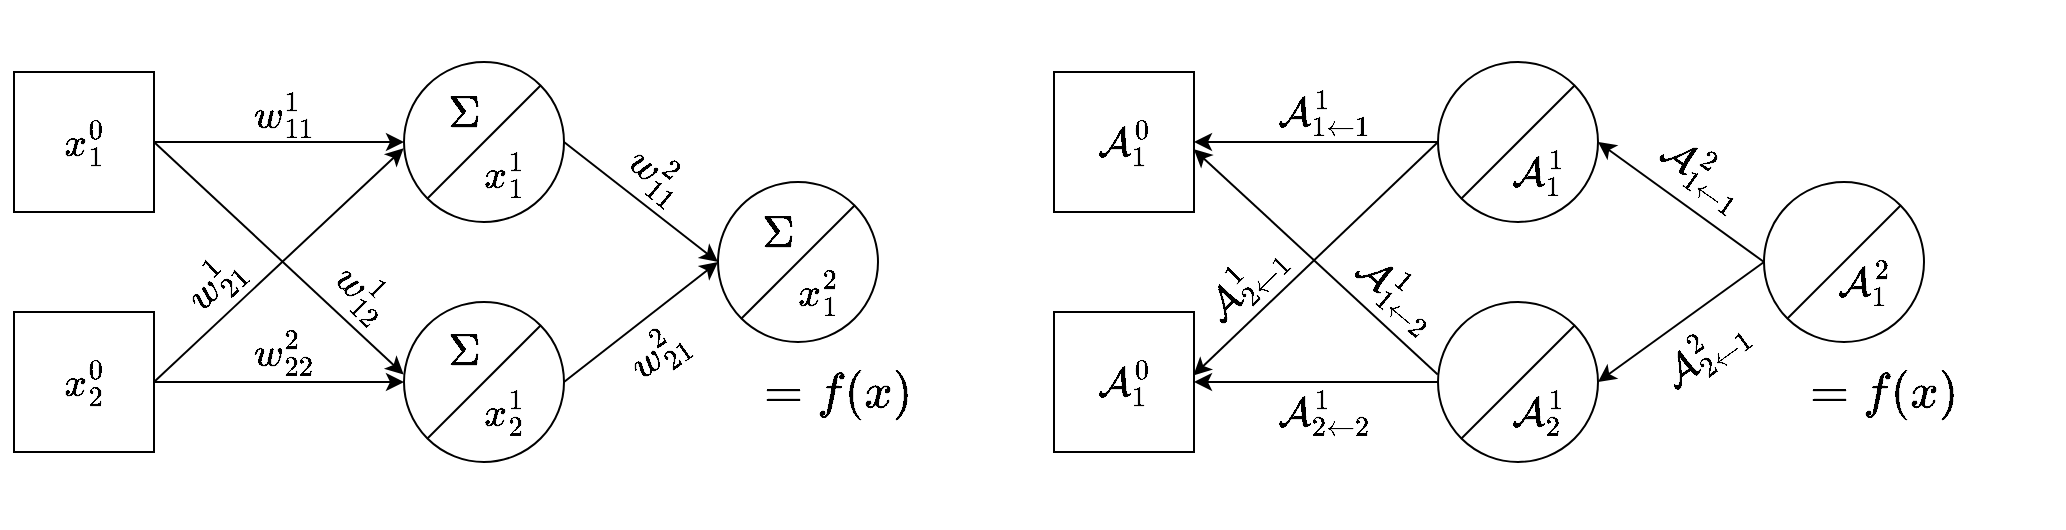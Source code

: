 <mxfile version="21.1.4" type="github">
  <diagram id="L71-HYiMx5dE4_1I3F0T" name="Sivu-1">
    <mxGraphModel dx="1961" dy="603" grid="1" gridSize="10" guides="1" tooltips="1" connect="1" arrows="1" fold="1" page="1" pageScale="1" pageWidth="827" pageHeight="1169" math="1" shadow="0">
      <root>
        <mxCell id="0" />
        <mxCell id="1" parent="0" />
        <mxCell id="3wHbqjxO5yv6Bnrj-V3m-3" value="" style="group" parent="1" vertex="1" connectable="0">
          <mxGeometry x="-800" y="80" width="510" height="200" as="geometry" />
        </mxCell>
        <mxCell id="unRAUoUYdDuh-6SN-mz_-5" value="&lt;font style=&quot;font-size: 17px;&quot;&gt;$$x_1^0$$&lt;/font&gt;" style="square;whiteSpace=wrap;html=1;aspect=fixed;container=0;" parent="3wHbqjxO5yv6Bnrj-V3m-3" vertex="1">
          <mxGeometry x="5" y="5" width="70" height="70" as="geometry" />
        </mxCell>
        <mxCell id="unRAUoUYdDuh-6SN-mz_-7" value="&lt;font style=&quot;font-size: 17px;&quot;&gt;$$x_2^0$$&lt;/font&gt;" style="square;whiteSpace=wrap;html=1;aspect=fixed;container=0;" parent="3wHbqjxO5yv6Bnrj-V3m-3" vertex="1">
          <mxGeometry x="5" y="125" width="70" height="70" as="geometry" />
        </mxCell>
        <mxCell id="unRAUoUYdDuh-6SN-mz_-46" value="&lt;div style=&quot;font-size: 17px;&quot;&gt;&lt;sub style=&quot;font-size: 17px;&quot;&gt;$$w^1_{11}$$&lt;/sub&gt;&lt;/div&gt;" style="text;html=1;strokeColor=none;fillColor=none;align=center;verticalAlign=middle;whiteSpace=wrap;rounded=0;fontSize=17;rotation=0;container=0;" parent="3wHbqjxO5yv6Bnrj-V3m-3" vertex="1">
          <mxGeometry x="110" y="11" width="60" height="30" as="geometry" />
        </mxCell>
        <mxCell id="unRAUoUYdDuh-6SN-mz_-47" value="&lt;div style=&quot;font-size: 17px;&quot;&gt;&lt;sub style=&quot;font-size: 17px;&quot;&gt;$$w^1_{21}$$&lt;/sub&gt;&lt;/div&gt;" style="text;html=1;strokeColor=none;fillColor=none;align=center;verticalAlign=middle;whiteSpace=wrap;rounded=0;fontSize=17;rotation=-43;container=0;" parent="3wHbqjxO5yv6Bnrj-V3m-3" vertex="1">
          <mxGeometry x="75" y="95" width="60" height="30" as="geometry" />
        </mxCell>
        <mxCell id="unRAUoUYdDuh-6SN-mz_-69" value="&lt;div style=&quot;font-size: 17px;&quot;&gt;&lt;sub style=&quot;font-size: 17px;&quot;&gt;$$w^1_{12}$$&lt;/sub&gt;&lt;/div&gt;" style="text;html=1;strokeColor=none;fillColor=none;align=center;verticalAlign=middle;whiteSpace=wrap;rounded=0;fontSize=17;rotation=45;container=0;" parent="3wHbqjxO5yv6Bnrj-V3m-3" vertex="1">
          <mxGeometry x="150" y="100" width="60" height="30" as="geometry" />
        </mxCell>
        <mxCell id="unRAUoUYdDuh-6SN-mz_-70" value="&lt;div style=&quot;font-size: 17px;&quot;&gt;&lt;sub style=&quot;font-size: 17px;&quot;&gt;$$w^2_{22}$$&lt;/sub&gt;&lt;/div&gt;" style="text;html=1;strokeColor=none;fillColor=none;align=center;verticalAlign=middle;whiteSpace=wrap;rounded=0;fontSize=17;rotation=0;container=0;" parent="3wHbqjxO5yv6Bnrj-V3m-3" vertex="1">
          <mxGeometry x="110" y="130" width="60" height="30" as="geometry" />
        </mxCell>
        <mxCell id="unRAUoUYdDuh-6SN-mz_-72" value="" style="ellipse;whiteSpace=wrap;html=1;aspect=fixed;container=0;" parent="3wHbqjxO5yv6Bnrj-V3m-3" vertex="1">
          <mxGeometry x="357" y="60" width="80" height="80" as="geometry" />
        </mxCell>
        <mxCell id="unRAUoUYdDuh-6SN-mz_-73" value="" style="endArrow=none;html=1;rounded=0;fontSize=15;exitX=0;exitY=1;exitDx=0;exitDy=0;entryX=1;entryY=0;entryDx=0;entryDy=0;" parent="3wHbqjxO5yv6Bnrj-V3m-3" source="unRAUoUYdDuh-6SN-mz_-72" target="unRAUoUYdDuh-6SN-mz_-72" edge="1">
          <mxGeometry width="50" height="50" relative="1" as="geometry">
            <mxPoint x="472" y="210" as="sourcePoint" />
            <mxPoint x="522" y="120" as="targetPoint" />
          </mxGeometry>
        </mxCell>
        <mxCell id="unRAUoUYdDuh-6SN-mz_-76" value="&lt;div style=&quot;font-size: 17px;&quot;&gt;&lt;sub style=&quot;font-size: 17px;&quot;&gt;$$w^2_{11}$$&lt;/sub&gt;&lt;/div&gt;" style="text;html=1;strokeColor=none;fillColor=none;align=center;verticalAlign=middle;whiteSpace=wrap;rounded=0;fontSize=17;rotation=40;container=0;" parent="3wHbqjxO5yv6Bnrj-V3m-3" vertex="1">
          <mxGeometry x="297" y="41" width="60" height="30" as="geometry" />
        </mxCell>
        <mxCell id="unRAUoUYdDuh-6SN-mz_-77" value="&lt;div style=&quot;font-size: 17px;&quot;&gt;&lt;sub style=&quot;font-size: 17px;&quot;&gt;$$w^2_{21}$$&lt;/sub&gt;&lt;/div&gt;" style="text;html=1;strokeColor=none;fillColor=none;align=center;verticalAlign=middle;whiteSpace=wrap;rounded=0;fontSize=17;rotation=-35;container=0;" parent="3wHbqjxO5yv6Bnrj-V3m-3" vertex="1">
          <mxGeometry x="297" y="130" width="60" height="30" as="geometry" />
        </mxCell>
        <mxCell id="izF1CWLwOtwObPyW_wJa-63" value="&lt;font style=&quot;font-size: 21px;&quot;&gt;$$=f(x)$$&lt;/font&gt;" style="text;html=1;strokeColor=none;fillColor=none;align=center;verticalAlign=middle;whiteSpace=wrap;rounded=0;fontSize=24;container=0;" parent="3wHbqjxO5yv6Bnrj-V3m-3" vertex="1">
          <mxGeometry x="387" y="130" width="60" height="70" as="geometry" />
        </mxCell>
        <mxCell id="unRAUoUYdDuh-6SN-mz_-57" value="" style="ellipse;whiteSpace=wrap;html=1;aspect=fixed;container=0;" parent="3wHbqjxO5yv6Bnrj-V3m-3" vertex="1">
          <mxGeometry x="200" width="80" height="80" as="geometry" />
        </mxCell>
        <mxCell id="unRAUoUYdDuh-6SN-mz_-58" value="" style="endArrow=none;html=1;rounded=0;fontSize=15;exitX=0;exitY=1;exitDx=0;exitDy=0;entryX=1;entryY=0;entryDx=0;entryDy=0;" parent="3wHbqjxO5yv6Bnrj-V3m-3" source="unRAUoUYdDuh-6SN-mz_-57" target="unRAUoUYdDuh-6SN-mz_-57" edge="1">
          <mxGeometry width="50" height="50" relative="1" as="geometry">
            <mxPoint x="215" y="150" as="sourcePoint" />
            <mxPoint x="265" y="60" as="targetPoint" />
          </mxGeometry>
        </mxCell>
        <mxCell id="XnAn_cJSLQp4wYXauc3o-2" value="" style="ellipse;whiteSpace=wrap;html=1;aspect=fixed;container=0;" parent="3wHbqjxO5yv6Bnrj-V3m-3" vertex="1">
          <mxGeometry x="200" y="120" width="80" height="80" as="geometry" />
        </mxCell>
        <mxCell id="XnAn_cJSLQp4wYXauc3o-3" value="" style="endArrow=none;html=1;rounded=0;fontSize=15;exitX=0;exitY=1;exitDx=0;exitDy=0;entryX=1;entryY=0;entryDx=0;entryDy=0;" parent="3wHbqjxO5yv6Bnrj-V3m-3" source="XnAn_cJSLQp4wYXauc3o-2" target="XnAn_cJSLQp4wYXauc3o-2" edge="1">
          <mxGeometry width="50" height="50" relative="1" as="geometry">
            <mxPoint x="215" y="270" as="sourcePoint" />
            <mxPoint x="265" y="180" as="targetPoint" />
          </mxGeometry>
        </mxCell>
        <mxCell id="unRAUoUYdDuh-6SN-mz_-74" value="" style="endArrow=classic;html=1;rounded=0;fontSize=17;entryX=0;entryY=0.5;entryDx=0;entryDy=0;exitX=1;exitY=0.5;exitDx=0;exitDy=0;" parent="3wHbqjxO5yv6Bnrj-V3m-3" source="unRAUoUYdDuh-6SN-mz_-57" target="unRAUoUYdDuh-6SN-mz_-72" edge="1">
          <mxGeometry width="50" height="50" relative="1" as="geometry">
            <mxPoint x="258" y="190" as="sourcePoint" />
            <mxPoint x="308" y="140" as="targetPoint" />
          </mxGeometry>
        </mxCell>
        <mxCell id="unRAUoUYdDuh-6SN-mz_-21" value="" style="endArrow=classic;html=1;rounded=0;entryX=-0.002;entryY=0.539;entryDx=0;entryDy=0;exitX=1;exitY=0.5;exitDx=0;exitDy=0;entryPerimeter=0;fontSize=17;" parent="3wHbqjxO5yv6Bnrj-V3m-3" source="unRAUoUYdDuh-6SN-mz_-7" target="unRAUoUYdDuh-6SN-mz_-57" edge="1">
          <mxGeometry width="50" height="50" relative="1" as="geometry">
            <mxPoint x="75" y="210" as="sourcePoint" />
            <mxPoint x="215" y="100" as="targetPoint" />
          </mxGeometry>
        </mxCell>
        <mxCell id="unRAUoUYdDuh-6SN-mz_-22" value="" style="endArrow=classic;html=1;rounded=0;exitX=1;exitY=0.5;exitDx=0;exitDy=0;entryX=0;entryY=0.5;entryDx=0;entryDy=0;fontSize=17;" parent="3wHbqjxO5yv6Bnrj-V3m-3" source="unRAUoUYdDuh-6SN-mz_-5" target="unRAUoUYdDuh-6SN-mz_-57" edge="1">
          <mxGeometry width="50" height="50" relative="1" as="geometry">
            <mxPoint x="135" y="40" as="sourcePoint" />
            <mxPoint x="215" y="91.04" as="targetPoint" />
          </mxGeometry>
        </mxCell>
        <mxCell id="XnAn_cJSLQp4wYXauc3o-50" value="" style="endArrow=classic;html=1;rounded=0;entryX=0;entryY=0.5;entryDx=0;entryDy=0;exitX=1;exitY=0.5;exitDx=0;exitDy=0;fontSize=17;" parent="3wHbqjxO5yv6Bnrj-V3m-3" source="XnAn_cJSLQp4wYXauc3o-2" target="unRAUoUYdDuh-6SN-mz_-72" edge="1">
          <mxGeometry width="50" height="50" relative="1" as="geometry">
            <mxPoint x="260" y="191" as="sourcePoint" />
            <mxPoint x="310" y="141" as="targetPoint" />
          </mxGeometry>
        </mxCell>
        <mxCell id="XnAn_cJSLQp4wYXauc3o-6" value="" style="endArrow=classic;html=1;rounded=0;exitX=1;exitY=0.5;exitDx=0;exitDy=0;entryX=0;entryY=0.5;entryDx=0;entryDy=0;fontSize=17;" parent="3wHbqjxO5yv6Bnrj-V3m-3" source="unRAUoUYdDuh-6SN-mz_-7" target="XnAn_cJSLQp4wYXauc3o-2" edge="1">
          <mxGeometry width="50" height="50" relative="1" as="geometry">
            <mxPoint x="137" y="181" as="sourcePoint" />
            <mxPoint x="187" y="131" as="targetPoint" />
          </mxGeometry>
        </mxCell>
        <mxCell id="XnAn_cJSLQp4wYXauc3o-4" value="" style="endArrow=classic;html=1;rounded=0;exitX=1;exitY=0.5;exitDx=0;exitDy=0;entryX=-0.002;entryY=0.453;entryDx=0;entryDy=0;entryPerimeter=0;fontSize=17;" parent="3wHbqjxO5yv6Bnrj-V3m-3" source="unRAUoUYdDuh-6SN-mz_-5" target="XnAn_cJSLQp4wYXauc3o-2" edge="1">
          <mxGeometry width="50" height="50" relative="1" as="geometry">
            <mxPoint x="87" y="41" as="sourcePoint" />
            <mxPoint x="217" y="131" as="targetPoint" />
          </mxGeometry>
        </mxCell>
        <mxCell id="eO1E6qpAecXAun-6JBgR-2" value="&lt;font style=&quot;font-size: 17px;&quot;&gt;$$x_1^1$$&lt;/font&gt;" style="text;html=1;strokeColor=none;fillColor=none;align=center;verticalAlign=middle;whiteSpace=wrap;rounded=0;" vertex="1" parent="3wHbqjxO5yv6Bnrj-V3m-3">
          <mxGeometry x="220" y="41" width="60" height="30" as="geometry" />
        </mxCell>
        <mxCell id="eO1E6qpAecXAun-6JBgR-3" value="&lt;font style=&quot;font-size: 17px;&quot;&gt;$$x_2^1$$&lt;/font&gt;" style="text;html=1;strokeColor=none;fillColor=none;align=center;verticalAlign=middle;whiteSpace=wrap;rounded=0;" vertex="1" parent="3wHbqjxO5yv6Bnrj-V3m-3">
          <mxGeometry x="220" y="160" width="60" height="30" as="geometry" />
        </mxCell>
        <mxCell id="eO1E6qpAecXAun-6JBgR-4" value="&lt;font style=&quot;font-size: 17px;&quot;&gt;$$x_1^2$$&lt;/font&gt;" style="text;html=1;strokeColor=none;fillColor=none;align=center;verticalAlign=middle;whiteSpace=wrap;rounded=0;" vertex="1" parent="3wHbqjxO5yv6Bnrj-V3m-3">
          <mxGeometry x="377" y="100" width="60" height="30" as="geometry" />
        </mxCell>
        <mxCell id="eO1E6qpAecXAun-6JBgR-5" value="&lt;font style=&quot;font-size: 19px;&quot;&gt;$$\Sigma$$&lt;/font&gt;" style="text;html=1;strokeColor=none;fillColor=none;align=center;verticalAlign=middle;whiteSpace=wrap;rounded=0;" vertex="1" parent="3wHbqjxO5yv6Bnrj-V3m-3">
          <mxGeometry x="200" y="11" width="60" height="30" as="geometry" />
        </mxCell>
        <mxCell id="eO1E6qpAecXAun-6JBgR-6" value="&lt;font style=&quot;font-size: 19px;&quot;&gt;$$\Sigma$$&lt;/font&gt;" style="text;html=1;strokeColor=none;fillColor=none;align=center;verticalAlign=middle;whiteSpace=wrap;rounded=0;" vertex="1" parent="3wHbqjxO5yv6Bnrj-V3m-3">
          <mxGeometry x="200" y="130" width="60" height="30" as="geometry" />
        </mxCell>
        <mxCell id="eO1E6qpAecXAun-6JBgR-7" value="&lt;font style=&quot;font-size: 19px;&quot;&gt;$$\Sigma$$&lt;/font&gt;" style="text;html=1;strokeColor=none;fillColor=none;align=center;verticalAlign=middle;whiteSpace=wrap;rounded=0;" vertex="1" parent="3wHbqjxO5yv6Bnrj-V3m-3">
          <mxGeometry x="357" y="71" width="60" height="30" as="geometry" />
        </mxCell>
        <mxCell id="3wHbqjxO5yv6Bnrj-V3m-4" value="" style="group" parent="1" vertex="1" connectable="0">
          <mxGeometry x="-280" y="80" width="510" height="200" as="geometry" />
        </mxCell>
        <mxCell id="XnAn_cJSLQp4wYXauc3o-95" value="" style="square;whiteSpace=wrap;html=1;aspect=fixed;container=0;fontSize=17;" parent="3wHbqjxO5yv6Bnrj-V3m-4" vertex="1">
          <mxGeometry x="5" y="5" width="70" height="70" as="geometry" />
        </mxCell>
        <mxCell id="XnAn_cJSLQp4wYXauc3o-97" value="" style="square;whiteSpace=wrap;html=1;aspect=fixed;container=0;fontSize=17;" parent="3wHbqjxO5yv6Bnrj-V3m-4" vertex="1">
          <mxGeometry x="5" y="125" width="70" height="70" as="geometry" />
        </mxCell>
        <mxCell id="XnAn_cJSLQp4wYXauc3o-140" value="&lt;div style=&quot;font-size: 17px;&quot;&gt;&lt;sub style=&quot;font-size: 17px;&quot;&gt;$$\mathcal{A}^{0}_{1}$$&lt;/sub&gt;&lt;/div&gt;" style="text;html=1;strokeColor=none;fillColor=none;align=center;verticalAlign=middle;whiteSpace=wrap;rounded=0;fontSize=17;rotation=0;container=0;" parent="3wHbqjxO5yv6Bnrj-V3m-4" vertex="1">
          <mxGeometry x="10.0" y="25" width="60" height="30" as="geometry" />
        </mxCell>
        <mxCell id="XnAn_cJSLQp4wYXauc3o-141" value="$$\mathcal{A}^0_1$$" style="text;html=1;strokeColor=none;fillColor=none;align=center;verticalAlign=middle;whiteSpace=wrap;rounded=0;fontSize=17;rotation=0;container=0;" parent="3wHbqjxO5yv6Bnrj-V3m-4" vertex="1">
          <mxGeometry x="10" y="145" width="60" height="30" as="geometry" />
        </mxCell>
        <mxCell id="XnAn_cJSLQp4wYXauc3o-104" value="&lt;div style=&quot;font-size: 17px;&quot;&gt;&lt;sub style=&quot;font-size: 17px;&quot;&gt;$$\mathcal{A}^{1}_{2\leftarrow1}$$&lt;/sub&gt;&lt;/div&gt;" style="text;html=1;strokeColor=none;fillColor=none;align=center;verticalAlign=middle;whiteSpace=wrap;rounded=0;fontSize=17;rotation=-45;container=0;" parent="3wHbqjxO5yv6Bnrj-V3m-4" vertex="1">
          <mxGeometry x="70" y="90" width="60" height="40" as="geometry" />
        </mxCell>
        <mxCell id="XnAn_cJSLQp4wYXauc3o-108" value="" style="ellipse;whiteSpace=wrap;html=1;aspect=fixed;container=0;fontSize=17;" parent="3wHbqjxO5yv6Bnrj-V3m-4" vertex="1">
          <mxGeometry x="197" width="80" height="80" as="geometry" />
        </mxCell>
        <mxCell id="XnAn_cJSLQp4wYXauc3o-99" value="" style="endArrow=classic;html=1;rounded=0;exitX=0;exitY=0.5;exitDx=0;exitDy=0;entryX=1;entryY=0.5;entryDx=0;entryDy=0;fontSize=17;" parent="3wHbqjxO5yv6Bnrj-V3m-4" source="XnAn_cJSLQp4wYXauc3o-108" target="XnAn_cJSLQp4wYXauc3o-95" edge="1">
          <mxGeometry width="50" height="50" relative="1" as="geometry">
            <mxPoint x="255" y="91.04" as="sourcePoint" />
            <mxPoint x="175" y="40" as="targetPoint" />
          </mxGeometry>
        </mxCell>
        <mxCell id="XnAn_cJSLQp4wYXauc3o-98" value="" style="endArrow=classic;html=1;rounded=0;entryX=0.995;entryY=0.454;entryDx=0;entryDy=0;exitX=0;exitY=0.5;exitDx=0;exitDy=0;entryPerimeter=0;fontSize=17;" parent="3wHbqjxO5yv6Bnrj-V3m-4" source="XnAn_cJSLQp4wYXauc3o-108" target="XnAn_cJSLQp4wYXauc3o-97" edge="1">
          <mxGeometry width="50" height="50" relative="1" as="geometry">
            <mxPoint x="255" y="100" as="sourcePoint" />
            <mxPoint x="115" y="210" as="targetPoint" />
          </mxGeometry>
        </mxCell>
        <mxCell id="XnAn_cJSLQp4wYXauc3o-109" value="" style="endArrow=none;html=1;rounded=0;fontSize=17;exitX=0;exitY=1;exitDx=0;exitDy=0;entryX=1;entryY=0;entryDx=0;entryDy=0;" parent="3wHbqjxO5yv6Bnrj-V3m-4" source="XnAn_cJSLQp4wYXauc3o-108" target="XnAn_cJSLQp4wYXauc3o-108" edge="1">
          <mxGeometry width="50" height="50" relative="1" as="geometry">
            <mxPoint x="212" y="150" as="sourcePoint" />
            <mxPoint x="262" y="60" as="targetPoint" />
          </mxGeometry>
        </mxCell>
        <mxCell id="XnAn_cJSLQp4wYXauc3o-115" value="&lt;div style=&quot;font-size: 17px;&quot;&gt;&lt;sub style=&quot;font-size: 17px;&quot;&gt;$$\mathcal{A}^{1}_{1\leftarrow2}$$&lt;/sub&gt;&lt;/div&gt;" style="text;html=1;strokeColor=none;fillColor=none;align=center;verticalAlign=middle;whiteSpace=wrap;rounded=0;fontSize=17;rotation=40;container=0;" parent="3wHbqjxO5yv6Bnrj-V3m-4" vertex="1">
          <mxGeometry x="147" y="100" width="60" height="30" as="geometry" />
        </mxCell>
        <mxCell id="XnAn_cJSLQp4wYXauc3o-116" value="&lt;div style=&quot;font-size: 17px;&quot;&gt;&lt;sub style=&quot;font-size: 17px;&quot;&gt;$$A^{1}_{2\leftarrow2}$$&lt;/sub&gt;&lt;/div&gt;" style="text;html=1;strokeColor=none;fillColor=none;align=center;verticalAlign=middle;whiteSpace=wrap;rounded=0;fontSize=17;rotation=0;container=0;" parent="3wHbqjxO5yv6Bnrj-V3m-4" vertex="1">
          <mxGeometry x="197" y="130" width="60" height="30" as="geometry" />
        </mxCell>
        <mxCell id="XnAn_cJSLQp4wYXauc3o-117" value="" style="ellipse;whiteSpace=wrap;html=1;aspect=fixed;container=0;fontSize=17;" parent="3wHbqjxO5yv6Bnrj-V3m-4" vertex="1">
          <mxGeometry x="360" y="60" width="80" height="80" as="geometry" />
        </mxCell>
        <mxCell id="XnAn_cJSLQp4wYXauc3o-118" value="" style="endArrow=none;html=1;rounded=0;fontSize=17;exitX=0;exitY=1;exitDx=0;exitDy=0;entryX=1;entryY=0;entryDx=0;entryDy=0;" parent="3wHbqjxO5yv6Bnrj-V3m-4" source="XnAn_cJSLQp4wYXauc3o-117" target="XnAn_cJSLQp4wYXauc3o-117" edge="1">
          <mxGeometry width="50" height="50" relative="1" as="geometry">
            <mxPoint x="475" y="210" as="sourcePoint" />
            <mxPoint x="525" y="120" as="targetPoint" />
          </mxGeometry>
        </mxCell>
        <mxCell id="XnAn_cJSLQp4wYXauc3o-119" value="" style="endArrow=classic;html=1;rounded=0;fontSize=17;entryX=1;entryY=0.5;entryDx=0;entryDy=0;exitX=0;exitY=0.5;exitDx=0;exitDy=0;" parent="3wHbqjxO5yv6Bnrj-V3m-4" source="XnAn_cJSLQp4wYXauc3o-117" target="XnAn_cJSLQp4wYXauc3o-108" edge="1">
          <mxGeometry width="50" height="50" relative="1" as="geometry">
            <mxPoint x="348" y="140" as="sourcePoint" />
            <mxPoint x="298" y="190" as="targetPoint" />
          </mxGeometry>
        </mxCell>
        <mxCell id="XnAn_cJSLQp4wYXauc3o-122" value="&lt;div style=&quot;font-size: 17px;&quot;&gt;&lt;sub style=&quot;font-size: 17px;&quot;&gt;$$\mathcal{A}^{2}_{2\leftarrow1}$$&lt;/sub&gt;&lt;/div&gt;" style="text;html=1;strokeColor=none;fillColor=none;align=center;verticalAlign=middle;whiteSpace=wrap;rounded=0;fontSize=17;rotation=-36;container=0;" parent="3wHbqjxO5yv6Bnrj-V3m-4" vertex="1">
          <mxGeometry x="300" y="130" width="60" height="30" as="geometry" />
        </mxCell>
        <mxCell id="XnAn_cJSLQp4wYXauc3o-123" value="" style="ellipse;whiteSpace=wrap;html=1;aspect=fixed;container=0;fontSize=17;" parent="3wHbqjxO5yv6Bnrj-V3m-4" vertex="1">
          <mxGeometry x="197" y="120" width="80" height="80" as="geometry" />
        </mxCell>
        <mxCell id="XnAn_cJSLQp4wYXauc3o-124" value="" style="endArrow=none;html=1;rounded=0;fontSize=17;exitX=0;exitY=1;exitDx=0;exitDy=0;entryX=1;entryY=0;entryDx=0;entryDy=0;" parent="3wHbqjxO5yv6Bnrj-V3m-4" source="XnAn_cJSLQp4wYXauc3o-123" target="XnAn_cJSLQp4wYXauc3o-123" edge="1">
          <mxGeometry width="50" height="50" relative="1" as="geometry">
            <mxPoint x="212" y="270" as="sourcePoint" />
            <mxPoint x="262" y="180" as="targetPoint" />
          </mxGeometry>
        </mxCell>
        <mxCell id="XnAn_cJSLQp4wYXauc3o-131" value="" style="endArrow=classic;html=1;rounded=0;entryX=1;entryY=0.5;entryDx=0;entryDy=0;exitX=0;exitY=0.5;exitDx=0;exitDy=0;fontSize=17;" parent="3wHbqjxO5yv6Bnrj-V3m-4" source="XnAn_cJSLQp4wYXauc3o-117" target="XnAn_cJSLQp4wYXauc3o-123" edge="1">
          <mxGeometry width="50" height="50" relative="1" as="geometry">
            <mxPoint x="350" y="141" as="sourcePoint" />
            <mxPoint x="300" y="191" as="targetPoint" />
          </mxGeometry>
        </mxCell>
        <mxCell id="XnAn_cJSLQp4wYXauc3o-133" value="&lt;font style=&quot;font-size: 21px;&quot;&gt;$$=f(x)$$&lt;/font&gt;" style="text;html=1;strokeColor=none;fillColor=none;align=center;verticalAlign=middle;whiteSpace=wrap;rounded=0;fontSize=24;container=0;" parent="3wHbqjxO5yv6Bnrj-V3m-4" vertex="1">
          <mxGeometry x="390" y="130" width="60" height="70" as="geometry" />
        </mxCell>
        <mxCell id="XnAn_cJSLQp4wYXauc3o-145" value="&lt;div style=&quot;font-size: 17px;&quot;&gt;&lt;sub style=&quot;font-size: 17px;&quot;&gt;$$\mathcal{A}^{1}_{2}$$&lt;/sub&gt;&lt;/div&gt;" style="text;html=1;strokeColor=none;fillColor=none;align=center;verticalAlign=middle;whiteSpace=wrap;rounded=0;fontSize=17;rotation=0;container=0;" parent="3wHbqjxO5yv6Bnrj-V3m-4" vertex="1">
          <mxGeometry x="217" y="160" width="60" height="30" as="geometry" />
        </mxCell>
        <mxCell id="XnAn_cJSLQp4wYXauc3o-147" value="&lt;div style=&quot;font-size: 17px;&quot;&gt;&lt;sub style=&quot;font-size: 17px;&quot;&gt;$$\mathcal{A}^{2}_{1}$$&lt;/sub&gt;&lt;/div&gt;" style="text;html=1;strokeColor=none;fillColor=none;align=center;verticalAlign=middle;whiteSpace=wrap;rounded=0;fontSize=17;rotation=0;container=0;" parent="3wHbqjxO5yv6Bnrj-V3m-4" vertex="1">
          <mxGeometry x="380" y="95" width="60" height="30" as="geometry" />
        </mxCell>
        <mxCell id="3wHbqjxO5yv6Bnrj-V3m-2" value="&lt;div style=&quot;font-size: 17px;&quot;&gt;&lt;sub style=&quot;font-size: 17px;&quot;&gt;$$\mathcal{A}^{1}_{2\leftarrow2}$$&lt;/sub&gt;&lt;/div&gt;" style="text;html=1;strokeColor=none;fillColor=none;align=center;verticalAlign=middle;whiteSpace=wrap;rounded=0;fontSize=17;rotation=0;container=0;" parent="3wHbqjxO5yv6Bnrj-V3m-4" vertex="1">
          <mxGeometry x="110" y="160" width="60" height="30" as="geometry" />
        </mxCell>
        <mxCell id="XnAn_cJSLQp4wYXauc3o-125" value="" style="endArrow=classic;html=1;rounded=0;exitX=-0.002;exitY=0.453;exitDx=0;exitDy=0;entryX=0.999;entryY=0.552;entryDx=0;entryDy=0;exitPerimeter=0;entryPerimeter=0;fontSize=17;" parent="3wHbqjxO5yv6Bnrj-V3m-4" source="XnAn_cJSLQp4wYXauc3o-123" target="XnAn_cJSLQp4wYXauc3o-95" edge="1">
          <mxGeometry width="50" height="50" relative="1" as="geometry">
            <mxPoint x="257" y="131" as="sourcePoint" />
            <mxPoint x="127" y="41" as="targetPoint" />
          </mxGeometry>
        </mxCell>
        <mxCell id="XnAn_cJSLQp4wYXauc3o-126" value="" style="endArrow=classic;html=1;rounded=0;exitX=0;exitY=0.5;exitDx=0;exitDy=0;entryX=1;entryY=0.5;entryDx=0;entryDy=0;fontSize=17;" parent="3wHbqjxO5yv6Bnrj-V3m-4" source="XnAn_cJSLQp4wYXauc3o-123" target="XnAn_cJSLQp4wYXauc3o-97" edge="1">
          <mxGeometry width="50" height="50" relative="1" as="geometry">
            <mxPoint x="227" y="131" as="sourcePoint" />
            <mxPoint x="177" y="181" as="targetPoint" />
          </mxGeometry>
        </mxCell>
        <mxCell id="3wHbqjxO5yv6Bnrj-V3m-5" value="&lt;div style=&quot;font-size: 17px;&quot;&gt;&lt;sub style=&quot;font-size: 17px;&quot;&gt;$$\mathcal{A}^1_{1}$$&lt;/sub&gt;&lt;/div&gt;" style="text;html=1;strokeColor=none;fillColor=none;align=center;verticalAlign=middle;whiteSpace=wrap;rounded=0;fontSize=17;rotation=0;container=0;" parent="3wHbqjxO5yv6Bnrj-V3m-4" vertex="1">
          <mxGeometry x="217.0" y="40" width="60" height="30" as="geometry" />
        </mxCell>
        <mxCell id="3wHbqjxO5yv6Bnrj-V3m-7" value="&lt;div style=&quot;font-size: 17px;&quot;&gt;&lt;sub style=&quot;font-size: 17px;&quot;&gt;$$\mathcal{A}^{2}_{1\leftarrow1}$$&lt;/sub&gt;&lt;/div&gt;" style="text;html=1;strokeColor=none;fillColor=none;align=center;verticalAlign=middle;whiteSpace=wrap;rounded=0;fontSize=17;rotation=35;container=0;" parent="3wHbqjxO5yv6Bnrj-V3m-4" vertex="1">
          <mxGeometry x="300" y="40" width="60" height="30" as="geometry" />
        </mxCell>
        <mxCell id="3wHbqjxO5yv6Bnrj-V3m-8" value="&lt;div style=&quot;font-size: 17px;&quot;&gt;&lt;sub style=&quot;font-size: 17px;&quot;&gt;$$\mathcal{A}^{1}_{1\leftarrow1}$$&lt;/sub&gt;&lt;/div&gt;" style="text;html=1;strokeColor=none;fillColor=none;align=center;verticalAlign=middle;whiteSpace=wrap;rounded=0;fontSize=17;rotation=0;container=0;" parent="3wHbqjxO5yv6Bnrj-V3m-4" vertex="1">
          <mxGeometry x="110" y="10" width="60" height="30" as="geometry" />
        </mxCell>
      </root>
    </mxGraphModel>
  </diagram>
</mxfile>
